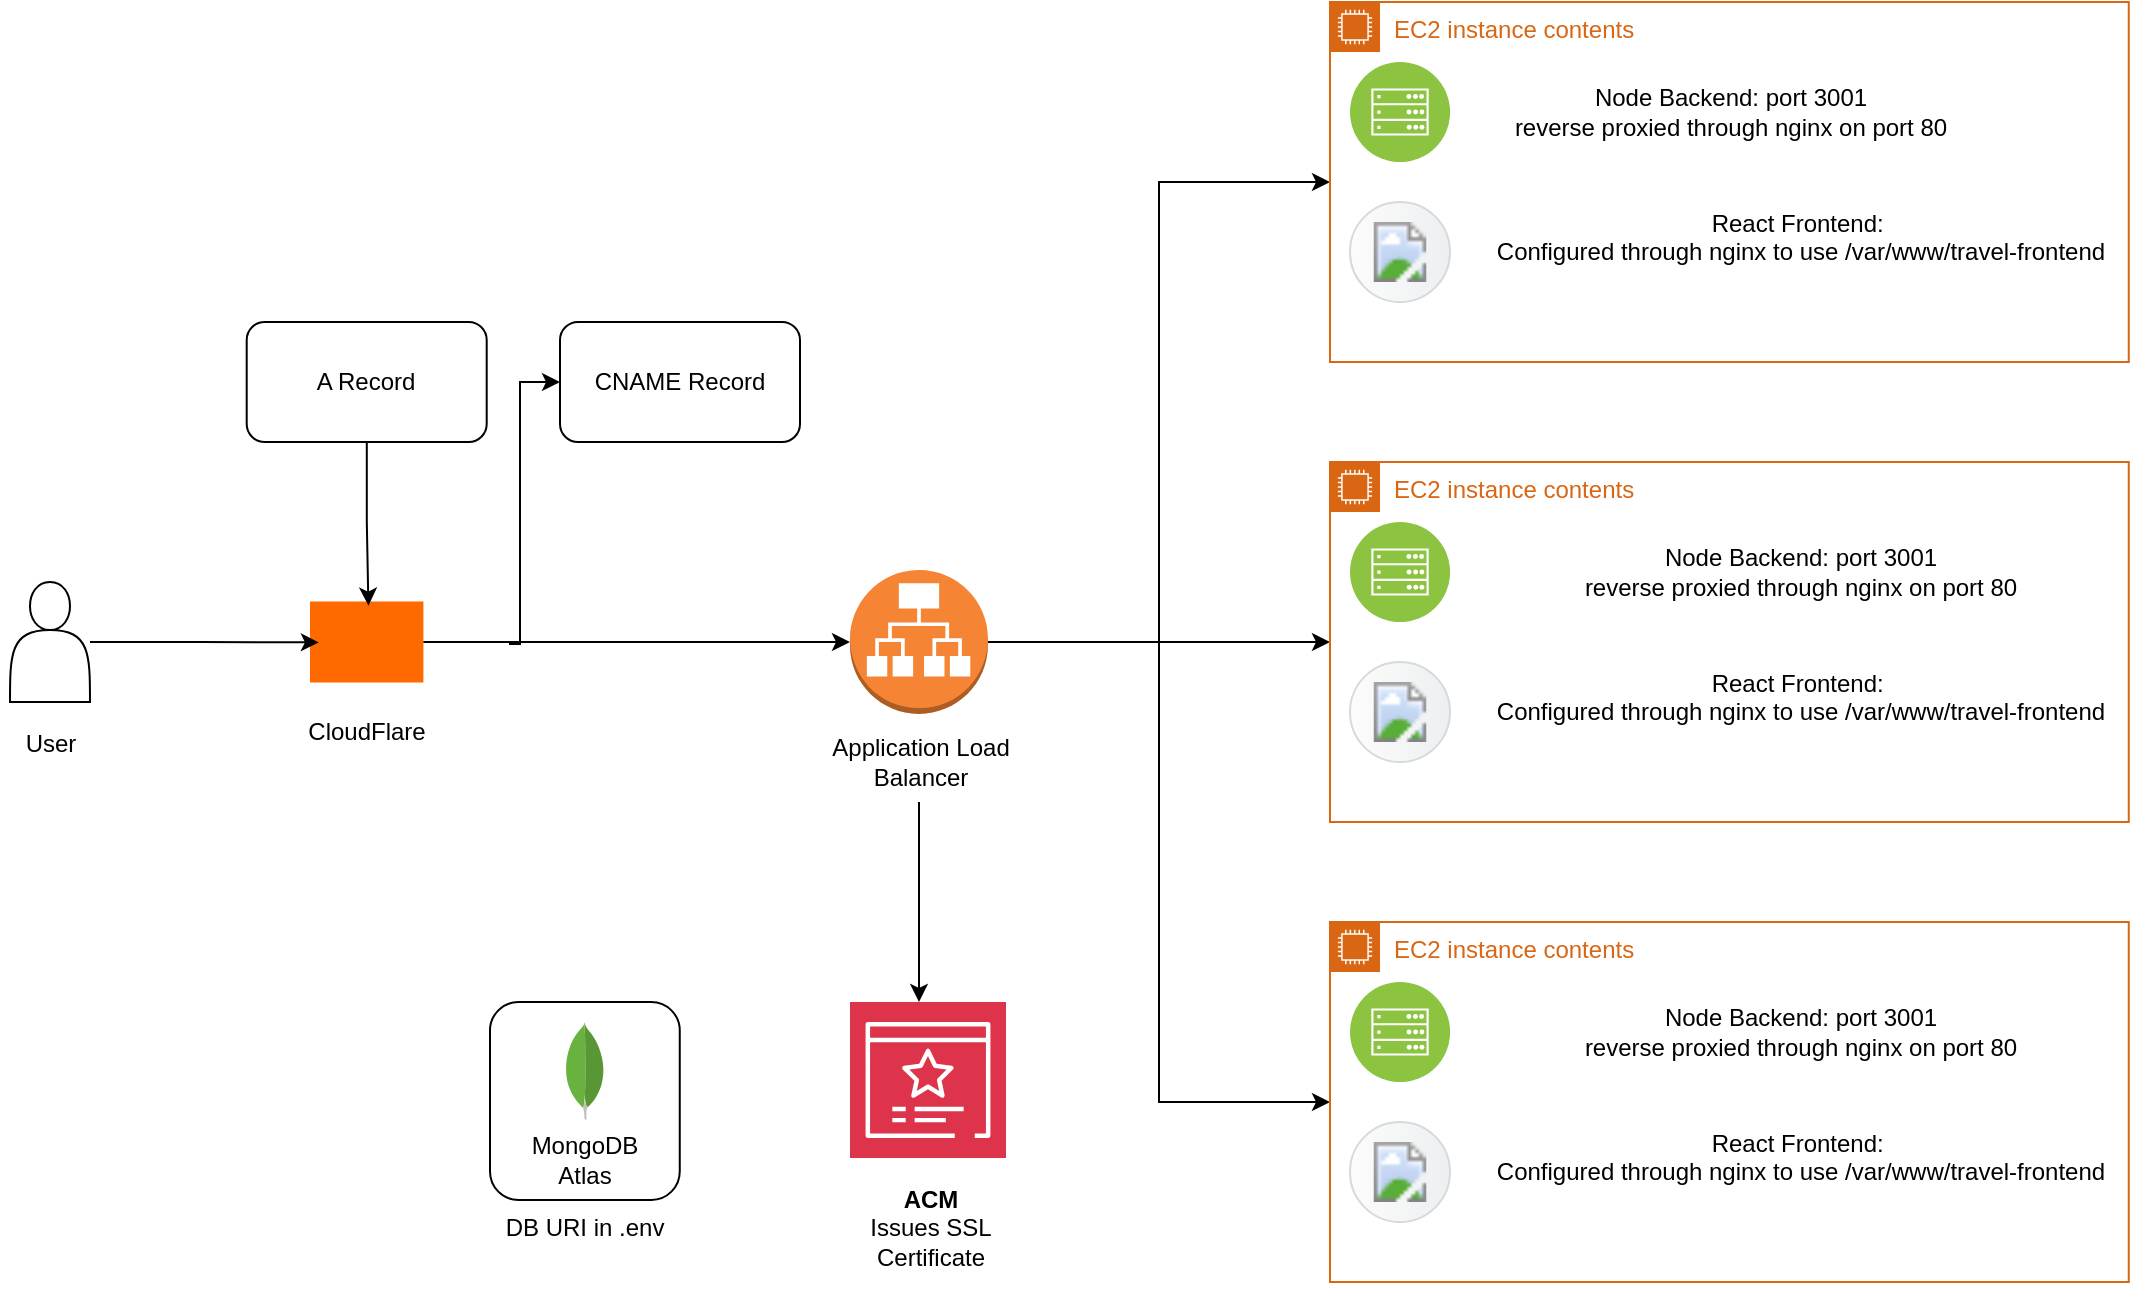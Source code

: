 <mxfile version="27.1.5">
  <diagram name="Page-1" id="2Edt1EXXqlRnoWFyLVGf">
    <mxGraphModel dx="1042" dy="562" grid="1" gridSize="10" guides="1" tooltips="1" connect="1" arrows="1" fold="1" page="1" pageScale="1" pageWidth="850" pageHeight="1100" math="0" shadow="0">
      <root>
        <mxCell id="0" />
        <mxCell id="1" parent="0" />
        <mxCell id="Nh7Hmu9EvfzuUdfPEOu9-1" value="" style="shape=actor;whiteSpace=wrap;html=1;" vertex="1" parent="1">
          <mxGeometry x="30" y="350" width="40" height="60" as="geometry" />
        </mxCell>
        <mxCell id="Nh7Hmu9EvfzuUdfPEOu9-41" style="edgeStyle=orthogonalEdgeStyle;rounded=0;orthogonalLoop=1;jettySize=auto;html=1;entryX=0;entryY=0.5;entryDx=0;entryDy=0;" edge="1" parent="1" source="Nh7Hmu9EvfzuUdfPEOu9-4" target="Nh7Hmu9EvfzuUdfPEOu9-13">
          <mxGeometry relative="1" as="geometry" />
        </mxCell>
        <mxCell id="Nh7Hmu9EvfzuUdfPEOu9-44" style="edgeStyle=orthogonalEdgeStyle;rounded=0;orthogonalLoop=1;jettySize=auto;html=1;entryX=0;entryY=0.5;entryDx=0;entryDy=0;" edge="1" parent="1" source="Nh7Hmu9EvfzuUdfPEOu9-4" target="Nh7Hmu9EvfzuUdfPEOu9-18">
          <mxGeometry relative="1" as="geometry" />
        </mxCell>
        <mxCell id="Nh7Hmu9EvfzuUdfPEOu9-45" style="edgeStyle=orthogonalEdgeStyle;rounded=0;orthogonalLoop=1;jettySize=auto;html=1;entryX=0;entryY=0.5;entryDx=0;entryDy=0;" edge="1" parent="1" source="Nh7Hmu9EvfzuUdfPEOu9-4" target="Nh7Hmu9EvfzuUdfPEOu9-5">
          <mxGeometry relative="1" as="geometry" />
        </mxCell>
        <mxCell id="Nh7Hmu9EvfzuUdfPEOu9-4" value="" style="outlineConnect=0;dashed=0;verticalLabelPosition=bottom;verticalAlign=top;align=center;html=1;shape=mxgraph.aws3.application_load_balancer;fillColor=#F58534;gradientColor=none;" vertex="1" parent="1">
          <mxGeometry x="450" y="344" width="69" height="72" as="geometry" />
        </mxCell>
        <mxCell id="Nh7Hmu9EvfzuUdfPEOu9-5" value="EC2 instance contents" style="points=[[0,0],[0.25,0],[0.5,0],[0.75,0],[1,0],[1,0.25],[1,0.5],[1,0.75],[1,1],[0.75,1],[0.5,1],[0.25,1],[0,1],[0,0.75],[0,0.5],[0,0.25]];outlineConnect=0;gradientColor=none;html=1;whiteSpace=wrap;fontSize=12;fontStyle=0;container=1;pointerEvents=0;collapsible=0;recursiveResize=0;shape=mxgraph.aws4.group;grIcon=mxgraph.aws4.group_ec2_instance_contents;strokeColor=#D86613;fillColor=none;verticalAlign=top;align=left;spacingLeft=30;fontColor=#D86613;dashed=0;" vertex="1" parent="1">
          <mxGeometry x="690" y="60" width="399.38" height="180" as="geometry" />
        </mxCell>
        <mxCell id="Nh7Hmu9EvfzuUdfPEOu9-6" value="" style="image;aspect=fixed;perimeter=ellipsePerimeter;html=1;align=center;shadow=0;dashed=0;fontColor=#4277BB;labelBackgroundColor=default;fontSize=12;spacingTop=3;image=img/lib/ibm/infrastructure/mobile_backend.svg;" vertex="1" parent="Nh7Hmu9EvfzuUdfPEOu9-5">
          <mxGeometry x="10" y="30" width="50" height="50" as="geometry" />
        </mxCell>
        <mxCell id="Nh7Hmu9EvfzuUdfPEOu9-9" value="Node Backend: port&amp;nbsp;&lt;span style=&quot;background-color: transparent; color: light-dark(rgb(0, 0, 0), rgb(255, 255, 255));&quot;&gt;3001&lt;/span&gt;&lt;div&gt;reverse proxied through nginx on port 80&lt;/div&gt;" style="text;html=1;align=center;verticalAlign=middle;resizable=0;points=[];autosize=1;strokeColor=none;fillColor=none;" vertex="1" parent="Nh7Hmu9EvfzuUdfPEOu9-5">
          <mxGeometry x="79.69" y="35" width="240" height="40" as="geometry" />
        </mxCell>
        <mxCell id="Nh7Hmu9EvfzuUdfPEOu9-11" value="" style="shape=mxgraph.sap.icon;labelPosition=center;verticalLabelPosition=bottom;align=center;verticalAlign=top;strokeWidth=1;strokeColor=#D5DADD;fillColor=#EDEFF0;gradientColor=#FCFCFC;gradientDirection=west;aspect=fixed;SAPIcon=Application_Frontend_Service" vertex="1" parent="Nh7Hmu9EvfzuUdfPEOu9-5">
          <mxGeometry x="10" y="100" width="50" height="50" as="geometry" />
        </mxCell>
        <mxCell id="Nh7Hmu9EvfzuUdfPEOu9-12" value="React Frontend:&amp;nbsp;&lt;br&gt;Configured through nginx to use /var/www/travel-frontend&lt;div&gt;&lt;br&gt;&lt;/div&gt;" style="text;html=1;align=center;verticalAlign=middle;resizable=0;points=[];autosize=1;strokeColor=none;fillColor=none;" vertex="1" parent="Nh7Hmu9EvfzuUdfPEOu9-5">
          <mxGeometry x="70" y="95" width="330" height="60" as="geometry" />
        </mxCell>
        <mxCell id="Nh7Hmu9EvfzuUdfPEOu9-13" value="EC2 instance contents" style="points=[[0,0],[0.25,0],[0.5,0],[0.75,0],[1,0],[1,0.25],[1,0.5],[1,0.75],[1,1],[0.75,1],[0.5,1],[0.25,1],[0,1],[0,0.75],[0,0.5],[0,0.25]];outlineConnect=0;gradientColor=none;html=1;whiteSpace=wrap;fontSize=12;fontStyle=0;container=1;pointerEvents=0;collapsible=0;recursiveResize=0;shape=mxgraph.aws4.group;grIcon=mxgraph.aws4.group_ec2_instance_contents;strokeColor=#D86613;fillColor=none;verticalAlign=top;align=left;spacingLeft=30;fontColor=#D86613;dashed=0;" vertex="1" parent="1">
          <mxGeometry x="690" y="290" width="399.38" height="180" as="geometry" />
        </mxCell>
        <mxCell id="Nh7Hmu9EvfzuUdfPEOu9-14" value="" style="image;aspect=fixed;perimeter=ellipsePerimeter;html=1;align=center;shadow=0;dashed=0;fontColor=#4277BB;labelBackgroundColor=default;fontSize=12;spacingTop=3;image=img/lib/ibm/infrastructure/mobile_backend.svg;" vertex="1" parent="Nh7Hmu9EvfzuUdfPEOu9-13">
          <mxGeometry x="10" y="30" width="50" height="50" as="geometry" />
        </mxCell>
        <mxCell id="Nh7Hmu9EvfzuUdfPEOu9-15" value="Node Backend: port&amp;nbsp;&lt;span style=&quot;background-color: transparent; color: light-dark(rgb(0, 0, 0), rgb(255, 255, 255));&quot;&gt;3001&lt;/span&gt;&lt;div&gt;reverse proxied through nginx on port 80&lt;/div&gt;" style="text;html=1;align=center;verticalAlign=middle;resizable=0;points=[];autosize=1;strokeColor=none;fillColor=none;" vertex="1" parent="Nh7Hmu9EvfzuUdfPEOu9-13">
          <mxGeometry x="115" y="35" width="240" height="40" as="geometry" />
        </mxCell>
        <mxCell id="Nh7Hmu9EvfzuUdfPEOu9-16" value="" style="shape=mxgraph.sap.icon;labelPosition=center;verticalLabelPosition=bottom;align=center;verticalAlign=top;strokeWidth=1;strokeColor=#D5DADD;fillColor=#EDEFF0;gradientColor=#FCFCFC;gradientDirection=west;aspect=fixed;SAPIcon=Application_Frontend_Service" vertex="1" parent="Nh7Hmu9EvfzuUdfPEOu9-13">
          <mxGeometry x="10" y="100" width="50" height="50" as="geometry" />
        </mxCell>
        <mxCell id="Nh7Hmu9EvfzuUdfPEOu9-17" value="React Frontend:&amp;nbsp;&lt;br&gt;Configured through nginx to use /var/www/travel-frontend&lt;div&gt;&lt;br&gt;&lt;/div&gt;" style="text;html=1;align=center;verticalAlign=middle;resizable=0;points=[];autosize=1;strokeColor=none;fillColor=none;" vertex="1" parent="Nh7Hmu9EvfzuUdfPEOu9-13">
          <mxGeometry x="70" y="95" width="330" height="60" as="geometry" />
        </mxCell>
        <mxCell id="Nh7Hmu9EvfzuUdfPEOu9-18" value="EC2 instance contents" style="points=[[0,0],[0.25,0],[0.5,0],[0.75,0],[1,0],[1,0.25],[1,0.5],[1,0.75],[1,1],[0.75,1],[0.5,1],[0.25,1],[0,1],[0,0.75],[0,0.5],[0,0.25]];outlineConnect=0;gradientColor=none;html=1;whiteSpace=wrap;fontSize=12;fontStyle=0;container=1;pointerEvents=0;collapsible=0;recursiveResize=0;shape=mxgraph.aws4.group;grIcon=mxgraph.aws4.group_ec2_instance_contents;strokeColor=#D86613;fillColor=none;verticalAlign=top;align=left;spacingLeft=30;fontColor=#D86613;dashed=0;" vertex="1" parent="1">
          <mxGeometry x="690" y="520" width="399.38" height="180" as="geometry" />
        </mxCell>
        <mxCell id="Nh7Hmu9EvfzuUdfPEOu9-19" value="" style="image;aspect=fixed;perimeter=ellipsePerimeter;html=1;align=center;shadow=0;dashed=0;fontColor=#4277BB;labelBackgroundColor=default;fontSize=12;spacingTop=3;image=img/lib/ibm/infrastructure/mobile_backend.svg;" vertex="1" parent="Nh7Hmu9EvfzuUdfPEOu9-18">
          <mxGeometry x="10" y="30" width="50" height="50" as="geometry" />
        </mxCell>
        <mxCell id="Nh7Hmu9EvfzuUdfPEOu9-20" value="Node Backend: port&amp;nbsp;&lt;span style=&quot;background-color: transparent; color: light-dark(rgb(0, 0, 0), rgb(255, 255, 255));&quot;&gt;3001&lt;/span&gt;&lt;div&gt;reverse proxied through nginx on port 80&lt;/div&gt;" style="text;html=1;align=center;verticalAlign=middle;resizable=0;points=[];autosize=1;strokeColor=none;fillColor=none;" vertex="1" parent="Nh7Hmu9EvfzuUdfPEOu9-18">
          <mxGeometry x="115" y="35" width="240" height="40" as="geometry" />
        </mxCell>
        <mxCell id="Nh7Hmu9EvfzuUdfPEOu9-21" value="" style="shape=mxgraph.sap.icon;labelPosition=center;verticalLabelPosition=bottom;align=center;verticalAlign=top;strokeWidth=1;strokeColor=#D5DADD;fillColor=#EDEFF0;gradientColor=#FCFCFC;gradientDirection=west;aspect=fixed;SAPIcon=Application_Frontend_Service" vertex="1" parent="Nh7Hmu9EvfzuUdfPEOu9-18">
          <mxGeometry x="10" y="100" width="50" height="50" as="geometry" />
        </mxCell>
        <mxCell id="Nh7Hmu9EvfzuUdfPEOu9-22" value="React Frontend:&amp;nbsp;&lt;br&gt;Configured through nginx to use /var/www/travel-frontend&lt;div&gt;&lt;br&gt;&lt;/div&gt;" style="text;html=1;align=center;verticalAlign=middle;resizable=0;points=[];autosize=1;strokeColor=none;fillColor=none;" vertex="1" parent="Nh7Hmu9EvfzuUdfPEOu9-18">
          <mxGeometry x="70" y="95" width="330" height="60" as="geometry" />
        </mxCell>
        <mxCell id="Nh7Hmu9EvfzuUdfPEOu9-23" value="" style="points=[];aspect=fixed;html=1;align=center;shadow=0;dashed=0;fillColor=#FF6A00;strokeColor=none;shape=mxgraph.alibaba_cloud.clouddev;" vertex="1" parent="1">
          <mxGeometry x="180" y="359.75" width="56.7" height="40.5" as="geometry" />
        </mxCell>
        <mxCell id="Nh7Hmu9EvfzuUdfPEOu9-24" value="CloudFlare" style="text;html=1;align=center;verticalAlign=middle;resizable=0;points=[];autosize=1;strokeColor=none;fillColor=none;" vertex="1" parent="1">
          <mxGeometry x="168.35" y="410" width="80" height="30" as="geometry" />
        </mxCell>
        <mxCell id="Nh7Hmu9EvfzuUdfPEOu9-25" style="edgeStyle=orthogonalEdgeStyle;rounded=0;orthogonalLoop=1;jettySize=auto;html=1;entryX=0.078;entryY=0.505;entryDx=0;entryDy=0;entryPerimeter=0;" edge="1" parent="1" source="Nh7Hmu9EvfzuUdfPEOu9-1" target="Nh7Hmu9EvfzuUdfPEOu9-23">
          <mxGeometry relative="1" as="geometry" />
        </mxCell>
        <mxCell id="Nh7Hmu9EvfzuUdfPEOu9-26" style="edgeStyle=orthogonalEdgeStyle;rounded=0;orthogonalLoop=1;jettySize=auto;html=1;entryX=0;entryY=0.5;entryDx=0;entryDy=0;entryPerimeter=0;" edge="1" parent="1" source="Nh7Hmu9EvfzuUdfPEOu9-23" target="Nh7Hmu9EvfzuUdfPEOu9-4">
          <mxGeometry relative="1" as="geometry" />
        </mxCell>
        <mxCell id="Nh7Hmu9EvfzuUdfPEOu9-27" value="A Record" style="rounded=1;whiteSpace=wrap;html=1;" vertex="1" parent="1">
          <mxGeometry x="148.35" y="220" width="120" height="60" as="geometry" />
        </mxCell>
        <mxCell id="Nh7Hmu9EvfzuUdfPEOu9-28" style="edgeStyle=orthogonalEdgeStyle;rounded=0;orthogonalLoop=1;jettySize=auto;html=1;entryX=0.515;entryY=0.051;entryDx=0;entryDy=0;entryPerimeter=0;" edge="1" parent="1" source="Nh7Hmu9EvfzuUdfPEOu9-27" target="Nh7Hmu9EvfzuUdfPEOu9-23">
          <mxGeometry relative="1" as="geometry" />
        </mxCell>
        <mxCell id="Nh7Hmu9EvfzuUdfPEOu9-29" value="CNAME Record" style="rounded=1;whiteSpace=wrap;html=1;" vertex="1" parent="1">
          <mxGeometry x="305" y="220" width="120" height="60" as="geometry" />
        </mxCell>
        <mxCell id="Nh7Hmu9EvfzuUdfPEOu9-30" style="edgeStyle=orthogonalEdgeStyle;rounded=0;orthogonalLoop=1;jettySize=auto;html=1;exitX=0;exitY=0.5;exitDx=0;exitDy=0;entryX=0;entryY=0.5;entryDx=0;entryDy=0;" edge="1" parent="1" target="Nh7Hmu9EvfzuUdfPEOu9-29">
          <mxGeometry relative="1" as="geometry">
            <mxPoint x="280" y="380" as="sourcePoint" />
            <Array as="points">
              <mxPoint x="280" y="381" />
              <mxPoint x="285" y="381" />
              <mxPoint x="285" y="250" />
            </Array>
          </mxGeometry>
        </mxCell>
        <mxCell id="Nh7Hmu9EvfzuUdfPEOu9-32" style="edgeStyle=orthogonalEdgeStyle;rounded=0;orthogonalLoop=1;jettySize=auto;html=1;" edge="1" parent="1" source="Nh7Hmu9EvfzuUdfPEOu9-31">
          <mxGeometry relative="1" as="geometry">
            <mxPoint x="484.5" y="560" as="targetPoint" />
          </mxGeometry>
        </mxCell>
        <mxCell id="Nh7Hmu9EvfzuUdfPEOu9-31" value="Application Load&lt;div&gt;Balancer&lt;/div&gt;" style="text;html=1;align=center;verticalAlign=middle;resizable=0;points=[];autosize=1;strokeColor=none;fillColor=none;" vertex="1" parent="1">
          <mxGeometry x="429.5" y="420" width="110" height="40" as="geometry" />
        </mxCell>
        <mxCell id="Nh7Hmu9EvfzuUdfPEOu9-33" value="" style="sketch=0;points=[[0,0,0],[0.25,0,0],[0.5,0,0],[0.75,0,0],[1,0,0],[0,1,0],[0.25,1,0],[0.5,1,0],[0.75,1,0],[1,1,0],[0,0.25,0],[0,0.5,0],[0,0.75,0],[1,0.25,0],[1,0.5,0],[1,0.75,0]];outlineConnect=0;fontColor=#232F3E;fillColor=#DD344C;strokeColor=#ffffff;dashed=0;verticalLabelPosition=bottom;verticalAlign=top;align=center;html=1;fontSize=12;fontStyle=0;aspect=fixed;shape=mxgraph.aws4.resourceIcon;resIcon=mxgraph.aws4.certificate_manager_3;" vertex="1" parent="1">
          <mxGeometry x="450" y="560" width="78" height="78" as="geometry" />
        </mxCell>
        <mxCell id="Nh7Hmu9EvfzuUdfPEOu9-34" value="&lt;b&gt;ACM&lt;/b&gt;&lt;div&gt;Issues SSL&lt;/div&gt;&lt;div&gt;Certificate&lt;/div&gt;" style="text;html=1;align=center;verticalAlign=middle;resizable=0;points=[];autosize=1;strokeColor=none;fillColor=none;" vertex="1" parent="1">
          <mxGeometry x="450" y="643.1" width="80" height="60" as="geometry" />
        </mxCell>
        <mxCell id="Nh7Hmu9EvfzuUdfPEOu9-35" value="" style="rounded=1;whiteSpace=wrap;html=1;direction=south;" vertex="1" parent="1">
          <mxGeometry x="270" y="560" width="94.88" height="99" as="geometry" />
        </mxCell>
        <mxCell id="Nh7Hmu9EvfzuUdfPEOu9-36" value="" style="dashed=0;outlineConnect=0;html=1;align=center;labelPosition=center;verticalLabelPosition=bottom;verticalAlign=top;shape=mxgraph.weblogos.mongodb" vertex="1" parent="1">
          <mxGeometry x="307.38" y="570" width="20.11" height="49" as="geometry" />
        </mxCell>
        <mxCell id="Nh7Hmu9EvfzuUdfPEOu9-38" value="MongoDB&lt;div&gt;Atlas&lt;/div&gt;" style="text;html=1;align=center;verticalAlign=middle;resizable=0;points=[];autosize=1;strokeColor=none;fillColor=none;" vertex="1" parent="1">
          <mxGeometry x="277.44" y="619" width="80" height="40" as="geometry" />
        </mxCell>
        <mxCell id="Nh7Hmu9EvfzuUdfPEOu9-39" value="DB URI in .env&lt;div&gt;&lt;br&gt;&lt;/div&gt;" style="text;html=1;align=center;verticalAlign=middle;resizable=0;points=[];autosize=1;strokeColor=none;fillColor=none;" vertex="1" parent="1">
          <mxGeometry x="267.44" y="660" width="100" height="40" as="geometry" />
        </mxCell>
        <mxCell id="Nh7Hmu9EvfzuUdfPEOu9-40" value="User" style="text;html=1;align=center;verticalAlign=middle;resizable=0;points=[];autosize=1;strokeColor=none;fillColor=none;" vertex="1" parent="1">
          <mxGeometry x="25" y="416" width="50" height="30" as="geometry" />
        </mxCell>
      </root>
    </mxGraphModel>
  </diagram>
</mxfile>
